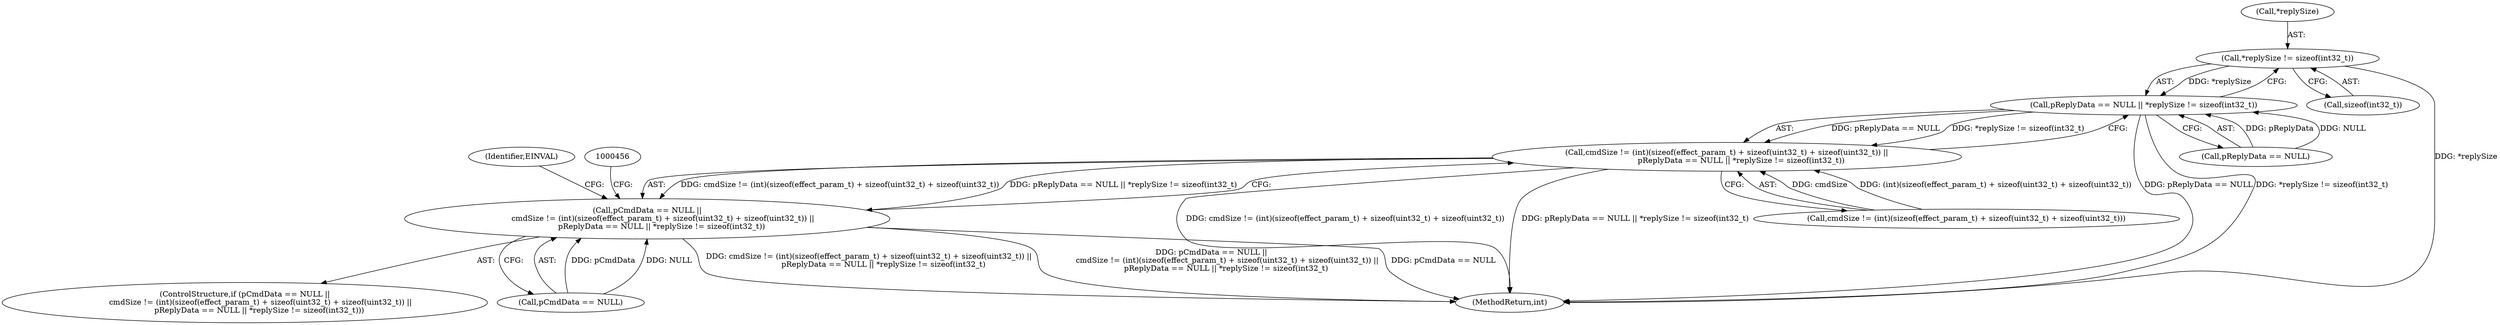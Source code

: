 digraph "0_Android_aeea52da00d210587fb3ed895de3d5f2e0264c88_3@API" {
"1000444" [label="(Call,*replySize != sizeof(int32_t))"];
"1000440" [label="(Call,pReplyData == NULL || *replySize != sizeof(int32_t))"];
"1000427" [label="(Call,cmdSize != (int)(sizeof(effect_param_t) + sizeof(uint32_t) + sizeof(uint32_t)) ||\n            pReplyData == NULL || *replySize != sizeof(int32_t))"];
"1000423" [label="(Call,pCmdData == NULL ||\n             cmdSize != (int)(sizeof(effect_param_t) + sizeof(uint32_t) + sizeof(uint32_t)) ||\n            pReplyData == NULL || *replySize != sizeof(int32_t))"];
"1000424" [label="(Call,pCmdData == NULL)"];
"1000447" [label="(Call,sizeof(int32_t))"];
"1000422" [label="(ControlStructure,if (pCmdData == NULL ||\n             cmdSize != (int)(sizeof(effect_param_t) + sizeof(uint32_t) + sizeof(uint32_t)) ||\n            pReplyData == NULL || *replySize != sizeof(int32_t)))"];
"1000440" [label="(Call,pReplyData == NULL || *replySize != sizeof(int32_t))"];
"1000444" [label="(Call,*replySize != sizeof(int32_t))"];
"1000445" [label="(Call,*replySize)"];
"1000423" [label="(Call,pCmdData == NULL ||\n             cmdSize != (int)(sizeof(effect_param_t) + sizeof(uint32_t) + sizeof(uint32_t)) ||\n            pReplyData == NULL || *replySize != sizeof(int32_t))"];
"1000452" [label="(Identifier,EINVAL)"];
"1000427" [label="(Call,cmdSize != (int)(sizeof(effect_param_t) + sizeof(uint32_t) + sizeof(uint32_t)) ||\n            pReplyData == NULL || *replySize != sizeof(int32_t))"];
"1000539" [label="(MethodReturn,int)"];
"1000428" [label="(Call,cmdSize != (int)(sizeof(effect_param_t) + sizeof(uint32_t) + sizeof(uint32_t)))"];
"1000441" [label="(Call,pReplyData == NULL)"];
"1000444" -> "1000440"  [label="AST: "];
"1000444" -> "1000447"  [label="CFG: "];
"1000445" -> "1000444"  [label="AST: "];
"1000447" -> "1000444"  [label="AST: "];
"1000440" -> "1000444"  [label="CFG: "];
"1000444" -> "1000539"  [label="DDG: *replySize"];
"1000444" -> "1000440"  [label="DDG: *replySize"];
"1000440" -> "1000427"  [label="AST: "];
"1000440" -> "1000441"  [label="CFG: "];
"1000441" -> "1000440"  [label="AST: "];
"1000427" -> "1000440"  [label="CFG: "];
"1000440" -> "1000539"  [label="DDG: pReplyData == NULL"];
"1000440" -> "1000539"  [label="DDG: *replySize != sizeof(int32_t)"];
"1000440" -> "1000427"  [label="DDG: pReplyData == NULL"];
"1000440" -> "1000427"  [label="DDG: *replySize != sizeof(int32_t)"];
"1000441" -> "1000440"  [label="DDG: pReplyData"];
"1000441" -> "1000440"  [label="DDG: NULL"];
"1000427" -> "1000423"  [label="AST: "];
"1000427" -> "1000428"  [label="CFG: "];
"1000428" -> "1000427"  [label="AST: "];
"1000423" -> "1000427"  [label="CFG: "];
"1000427" -> "1000539"  [label="DDG: cmdSize != (int)(sizeof(effect_param_t) + sizeof(uint32_t) + sizeof(uint32_t))"];
"1000427" -> "1000539"  [label="DDG: pReplyData == NULL || *replySize != sizeof(int32_t)"];
"1000427" -> "1000423"  [label="DDG: cmdSize != (int)(sizeof(effect_param_t) + sizeof(uint32_t) + sizeof(uint32_t))"];
"1000427" -> "1000423"  [label="DDG: pReplyData == NULL || *replySize != sizeof(int32_t)"];
"1000428" -> "1000427"  [label="DDG: cmdSize"];
"1000428" -> "1000427"  [label="DDG: (int)(sizeof(effect_param_t) + sizeof(uint32_t) + sizeof(uint32_t))"];
"1000423" -> "1000422"  [label="AST: "];
"1000423" -> "1000424"  [label="CFG: "];
"1000424" -> "1000423"  [label="AST: "];
"1000452" -> "1000423"  [label="CFG: "];
"1000456" -> "1000423"  [label="CFG: "];
"1000423" -> "1000539"  [label="DDG: cmdSize != (int)(sizeof(effect_param_t) + sizeof(uint32_t) + sizeof(uint32_t)) ||\n            pReplyData == NULL || *replySize != sizeof(int32_t)"];
"1000423" -> "1000539"  [label="DDG: pCmdData == NULL ||\n             cmdSize != (int)(sizeof(effect_param_t) + sizeof(uint32_t) + sizeof(uint32_t)) ||\n            pReplyData == NULL || *replySize != sizeof(int32_t)"];
"1000423" -> "1000539"  [label="DDG: pCmdData == NULL"];
"1000424" -> "1000423"  [label="DDG: pCmdData"];
"1000424" -> "1000423"  [label="DDG: NULL"];
}
